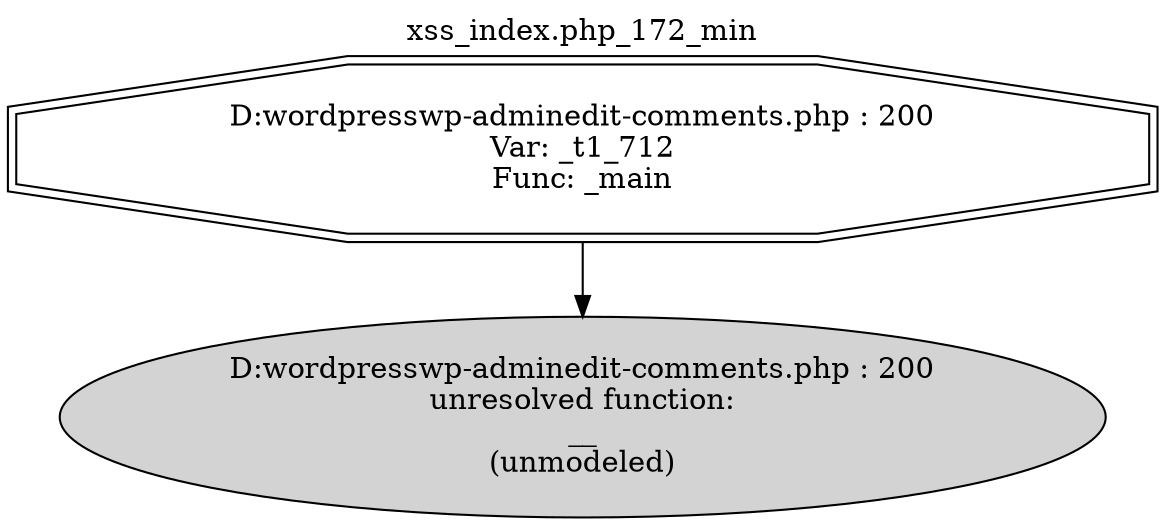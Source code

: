 digraph cfg {
  label="xss_index.php_172_min";
  labelloc=t;
  n1 [shape=doubleoctagon, label="D:\wordpress\wp-admin\edit-comments.php : 200\nVar: _t1_712\nFunc: _main\n"];
  n2 [shape=ellipse, label="D:\wordpress\wp-admin\edit-comments.php : 200\nunresolved function:\n__\n(unmodeled)\n",style=filled];
  n1 -> n2;
}
